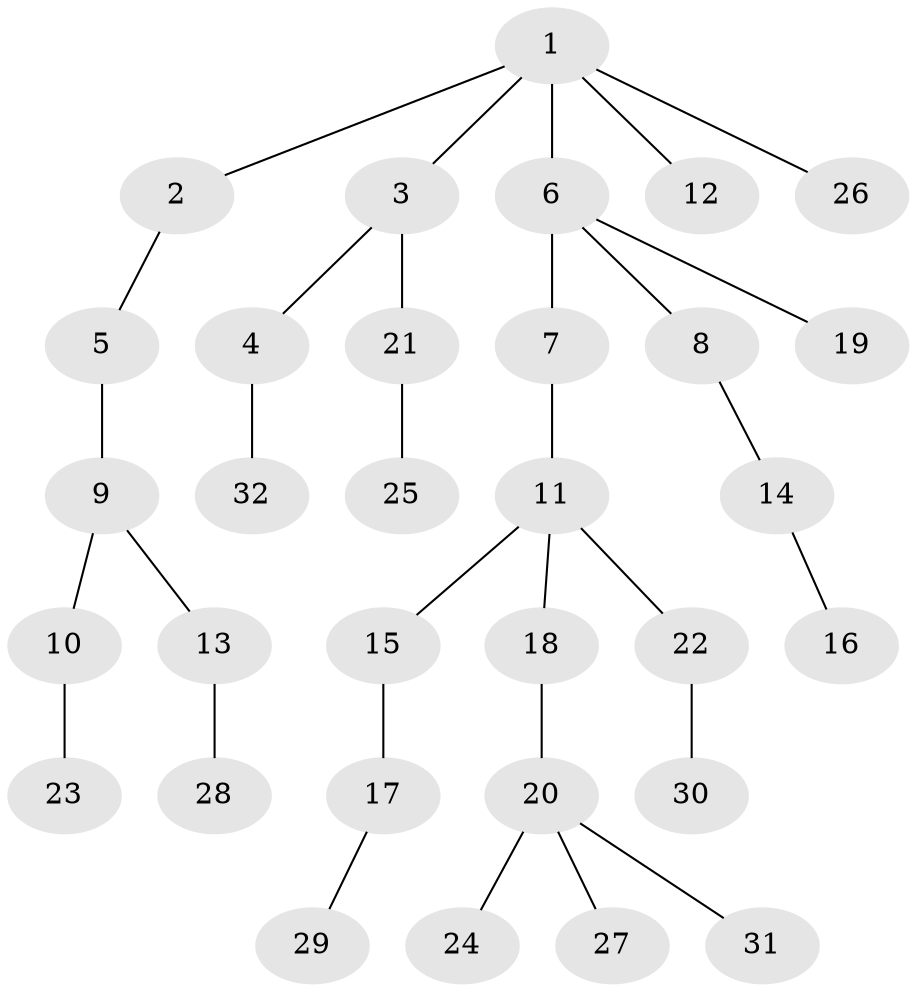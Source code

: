 // original degree distribution, {4: 0.031746031746031744, 3: 0.19047619047619047, 2: 0.2857142857142857, 5: 0.031746031746031744, 6: 0.015873015873015872, 1: 0.4444444444444444}
// Generated by graph-tools (version 1.1) at 2025/36/03/09/25 02:36:32]
// undirected, 32 vertices, 31 edges
graph export_dot {
graph [start="1"]
  node [color=gray90,style=filled];
  1;
  2;
  3;
  4;
  5;
  6;
  7;
  8;
  9;
  10;
  11;
  12;
  13;
  14;
  15;
  16;
  17;
  18;
  19;
  20;
  21;
  22;
  23;
  24;
  25;
  26;
  27;
  28;
  29;
  30;
  31;
  32;
  1 -- 2 [weight=1.0];
  1 -- 3 [weight=1.0];
  1 -- 6 [weight=1.0];
  1 -- 12 [weight=1.0];
  1 -- 26 [weight=1.0];
  2 -- 5 [weight=1.0];
  3 -- 4 [weight=1.0];
  3 -- 21 [weight=1.0];
  4 -- 32 [weight=1.0];
  5 -- 9 [weight=3.0];
  6 -- 7 [weight=1.0];
  6 -- 8 [weight=1.0];
  6 -- 19 [weight=1.0];
  7 -- 11 [weight=1.0];
  8 -- 14 [weight=1.0];
  9 -- 10 [weight=1.0];
  9 -- 13 [weight=1.0];
  10 -- 23 [weight=1.0];
  11 -- 15 [weight=1.0];
  11 -- 18 [weight=1.0];
  11 -- 22 [weight=1.0];
  13 -- 28 [weight=1.0];
  14 -- 16 [weight=1.0];
  15 -- 17 [weight=1.0];
  17 -- 29 [weight=1.0];
  18 -- 20 [weight=1.0];
  20 -- 24 [weight=1.0];
  20 -- 27 [weight=1.0];
  20 -- 31 [weight=1.0];
  21 -- 25 [weight=2.0];
  22 -- 30 [weight=1.0];
}
